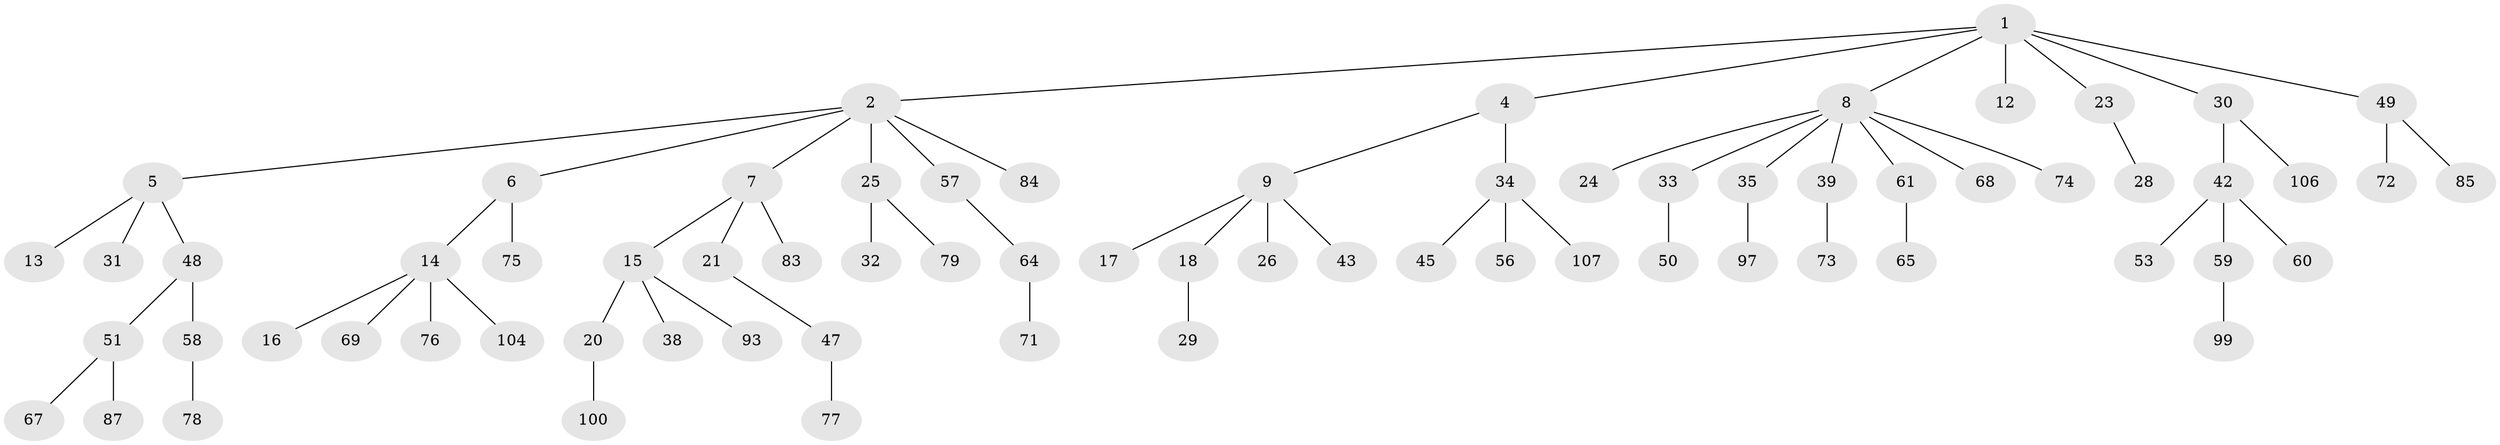// Generated by graph-tools (version 1.1) at 2025/24/03/03/25 07:24:08]
// undirected, 71 vertices, 70 edges
graph export_dot {
graph [start="1"]
  node [color=gray90,style=filled];
  1 [super="+3"];
  2 [super="+82"];
  4 [super="+89"];
  5 [super="+102"];
  6 [super="+27"];
  7 [super="+10"];
  8 [super="+11"];
  9 [super="+19"];
  12;
  13;
  14 [super="+36"];
  15 [super="+62"];
  16;
  17;
  18 [super="+22"];
  20 [super="+98"];
  21 [super="+101"];
  23 [super="+80"];
  24;
  25 [super="+41"];
  26;
  28 [super="+81"];
  29 [super="+92"];
  30 [super="+44"];
  31;
  32 [super="+63"];
  33 [super="+40"];
  34 [super="+91"];
  35 [super="+37"];
  38;
  39 [super="+54"];
  42 [super="+46"];
  43;
  45;
  47 [super="+96"];
  48 [super="+52"];
  49 [super="+70"];
  50;
  51 [super="+103"];
  53 [super="+55"];
  56;
  57;
  58 [super="+95"];
  59;
  60 [super="+94"];
  61;
  64 [super="+66"];
  65;
  67;
  68 [super="+88"];
  69 [super="+90"];
  71;
  72;
  73;
  74 [super="+105"];
  75;
  76;
  77;
  78 [super="+108"];
  79;
  83;
  84;
  85 [super="+86"];
  87;
  93;
  97;
  99;
  100;
  104;
  106;
  107;
  1 -- 2;
  1 -- 12;
  1 -- 30;
  1 -- 49;
  1 -- 4;
  1 -- 23;
  1 -- 8;
  2 -- 5;
  2 -- 6;
  2 -- 7;
  2 -- 25;
  2 -- 57;
  2 -- 84;
  4 -- 9;
  4 -- 34;
  5 -- 13;
  5 -- 31;
  5 -- 48;
  6 -- 14;
  6 -- 75;
  7 -- 15;
  7 -- 83;
  7 -- 21;
  8 -- 24;
  8 -- 39;
  8 -- 61;
  8 -- 68;
  8 -- 33;
  8 -- 74;
  8 -- 35;
  9 -- 17;
  9 -- 18;
  9 -- 26;
  9 -- 43;
  14 -- 16;
  14 -- 69;
  14 -- 76;
  14 -- 104;
  15 -- 20;
  15 -- 38;
  15 -- 93;
  18 -- 29;
  20 -- 100;
  21 -- 47;
  23 -- 28;
  25 -- 32;
  25 -- 79;
  30 -- 42;
  30 -- 106;
  33 -- 50;
  34 -- 45;
  34 -- 56;
  34 -- 107;
  35 -- 97;
  39 -- 73;
  42 -- 53;
  42 -- 60;
  42 -- 59;
  47 -- 77;
  48 -- 51;
  48 -- 58;
  49 -- 85;
  49 -- 72;
  51 -- 67;
  51 -- 87;
  57 -- 64;
  58 -- 78;
  59 -- 99;
  61 -- 65;
  64 -- 71;
}
